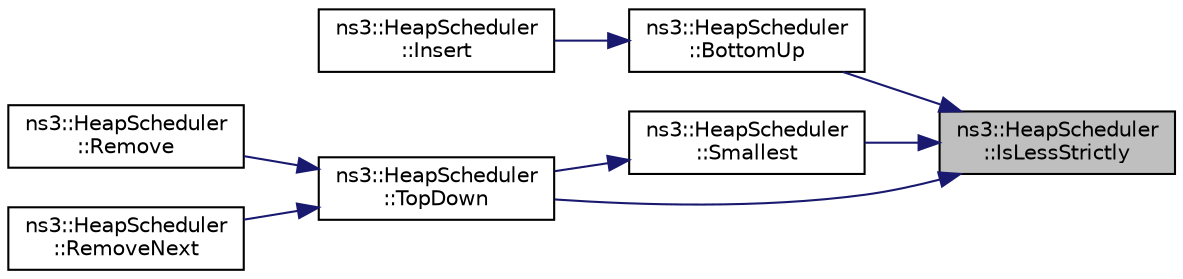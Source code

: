 digraph "ns3::HeapScheduler::IsLessStrictly"
{
 // LATEX_PDF_SIZE
  edge [fontname="Helvetica",fontsize="10",labelfontname="Helvetica",labelfontsize="10"];
  node [fontname="Helvetica",fontsize="10",shape=record];
  rankdir="RL";
  Node1 [label="ns3::HeapScheduler\l::IsLessStrictly",height=0.2,width=0.4,color="black", fillcolor="grey75", style="filled", fontcolor="black",tooltip="Compare (less than) two items."];
  Node1 -> Node2 [dir="back",color="midnightblue",fontsize="10",style="solid",fontname="Helvetica"];
  Node2 [label="ns3::HeapScheduler\l::BottomUp",height=0.2,width=0.4,color="black", fillcolor="white", style="filled",URL="$classns3_1_1_heap_scheduler.html#aee0e91bc6e951d1ad4a1425e9340164c",tooltip="Percolate a newly inserted Last item to its proper position."];
  Node2 -> Node3 [dir="back",color="midnightblue",fontsize="10",style="solid",fontname="Helvetica"];
  Node3 [label="ns3::HeapScheduler\l::Insert",height=0.2,width=0.4,color="black", fillcolor="white", style="filled",URL="$classns3_1_1_heap_scheduler.html#ac30b67c69e468683bfc7e32f71bfc152",tooltip="Insert a new Event in the schedule."];
  Node1 -> Node4 [dir="back",color="midnightblue",fontsize="10",style="solid",fontname="Helvetica"];
  Node4 [label="ns3::HeapScheduler\l::Smallest",height=0.2,width=0.4,color="black", fillcolor="white", style="filled",URL="$classns3_1_1_heap_scheduler.html#a5e36ea8ecbeb2f9bb67b0476d5546695",tooltip="Minimum of two items."];
  Node4 -> Node5 [dir="back",color="midnightblue",fontsize="10",style="solid",fontname="Helvetica"];
  Node5 [label="ns3::HeapScheduler\l::TopDown",height=0.2,width=0.4,color="black", fillcolor="white", style="filled",URL="$classns3_1_1_heap_scheduler.html#a0971d4c2698e5be6dfef535ef9143162",tooltip="Percolate a deletion bubble down the heap."];
  Node5 -> Node6 [dir="back",color="midnightblue",fontsize="10",style="solid",fontname="Helvetica"];
  Node6 [label="ns3::HeapScheduler\l::Remove",height=0.2,width=0.4,color="black", fillcolor="white", style="filled",URL="$classns3_1_1_heap_scheduler.html#a81d475b379794f8c4f257d7a506ac372",tooltip="Remove a specific event from the event list."];
  Node5 -> Node7 [dir="back",color="midnightblue",fontsize="10",style="solid",fontname="Helvetica"];
  Node7 [label="ns3::HeapScheduler\l::RemoveNext",height=0.2,width=0.4,color="black", fillcolor="white", style="filled",URL="$classns3_1_1_heap_scheduler.html#a97e15b27a21ddedd4346d66b21d97144",tooltip="Remove the earliest event from the event list."];
  Node1 -> Node5 [dir="back",color="midnightblue",fontsize="10",style="solid",fontname="Helvetica"];
}
